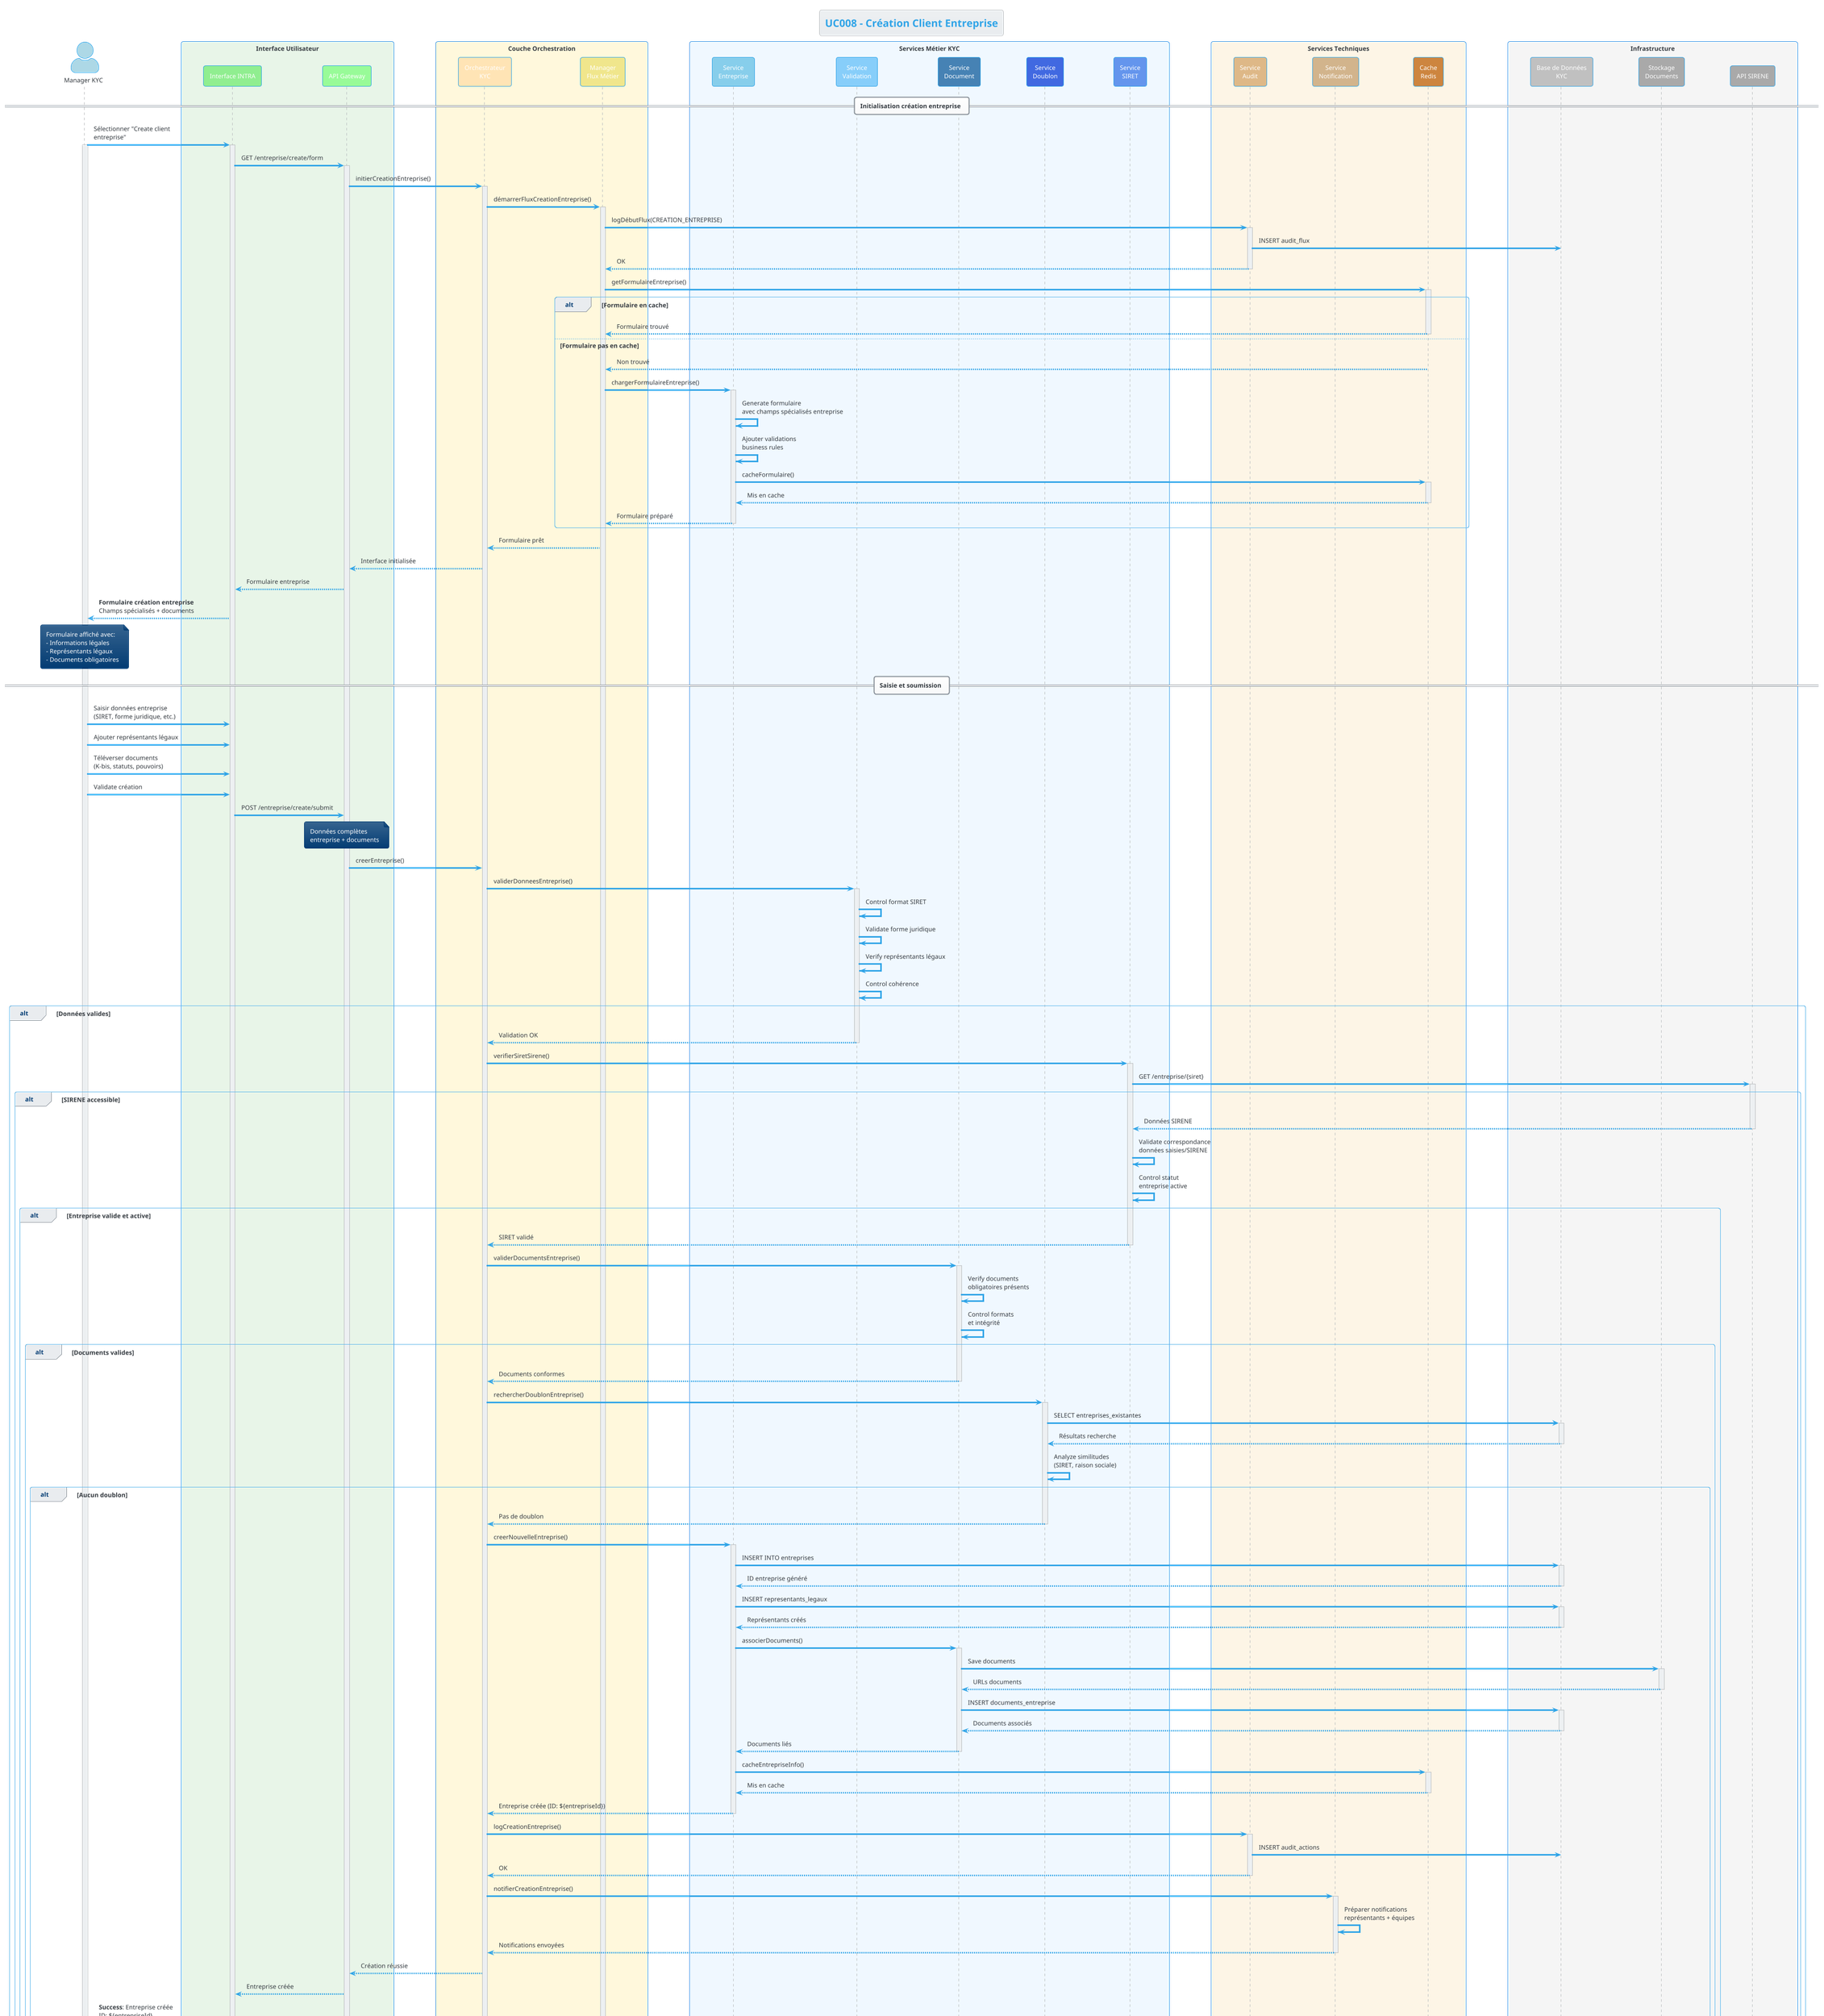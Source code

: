 @startuml UC008
!theme cerulean

title UC008 - Création Client Entreprise
skinparam actorStyle awesome
skinparam sequenceBoxBorderColor #1E88E5
skinparam participantBackgroundColor #E3F2FD
skinparam lifeline {
    BackgroundColor #BBDEFB
}

' Acteurs externes
actor "Manager KYC" as Manager #LightBlue

' Couche présentation
box "Interface Utilisateur" #E8F5E8
    participant "Interface INTRA" as WebUI #90EE90
    participant "API Gateway" as Gateway #98FB98
end box

' Couche orchestration
box "Couche Orchestration" #FFF8DC
    participant "Orchestrateur\nKYC" as Orchestrator #FFE4B5
    participant "Manager\nFlux Métier" as FluxManager #F0E68C
end box

' Services métier
box "Services Métier KYC" #F0F8FF
    participant "Service\nEntreprise" as EntrepriseService #87CEEB
    participant "Service\nValidation" as ValidationService #87CEFA
    participant "Service\nDocument" as DocumentService #4682B4
    participant "Service\nDoublon" as DoublonService #4169E1
    participant "Service\nSIRET" as SiretService #6495ED
end box

' Services techniques
box "Services Techniques" #FDF5E6
    participant "Service\nAudit" as AuditService #DEB887
    participant "Service\nNotification" as NotificationService #D2B48C
    participant "Cache\nRedis" as CacheService #CD853F
end box

' Infrastructure
box "Infrastructure" #F5F5F5
    participant "Base de Données\nKYC" as DB #C0C0C0
    participant "Stockage\nDocuments" as Storage #A9A9A9
    participant "API SIRENE" as APISirene #A9A9A9
end box

== Initialisation création entreprise ==

Manager -> WebUI : Sélectionner "Create client\nentreprise"
activate Manager
activate WebUI

WebUI -> Gateway : GET /entreprise/create/form
activate Gateway

Gateway -> Orchestrator : initierCreationEntreprise()
activate Orchestrator

Orchestrator -> FluxManager : démarrerFluxCreationEntreprise()
activate FluxManager

FluxManager -> AuditService : logDébutFlux(CREATION_ENTREPRISE)
activate AuditService
AuditService -> DB : INSERT audit_flux
AuditService --> FluxManager : OK
deactivate AuditService

' Récupération formulaire
FluxManager -> CacheService : getFormulaireEntreprise()
activate CacheService

alt Formulaire en cache
    CacheService --> FluxManager : Formulaire trouvé
    deactivate CacheService
    
else Formulaire pas en cache
    CacheService --> FluxManager : Non trouvé
    deactivate CacheService
    
    FluxManager -> EntrepriseService : chargerFormulaireEntreprise()
    activate EntrepriseService
    
    EntrepriseService -> EntrepriseService : Generate formulaire\navec champs spécialisés entreprise
    EntrepriseService -> EntrepriseService : Ajouter validations\nbusiness rules
    
    EntrepriseService -> CacheService : cacheFormulaire()
    activate CacheService
    CacheService --> EntrepriseService : Mis en cache
    deactivate CacheService
    
    EntrepriseService --> FluxManager : Formulaire préparé
    deactivate EntrepriseService
end

FluxManager --> Orchestrator : Formulaire prêt
Orchestrator --> Gateway : Interface initialisée
Gateway --> WebUI : Formulaire entreprise
WebUI --> Manager : **Formulaire création entreprise**\nChamps spécialisés + documents

note over Manager : Formulaire affiché avec:\n- Informations légales\n- Représentants légaux\n- Documents obligatoires

== Saisie et soumission ==

Manager -> WebUI : Saisir données entreprise\n(SIRET, forme juridique, etc.)
Manager -> WebUI : Ajouter représentants légaux
Manager -> WebUI : Téléverser documents\n(K-bis, statuts, pouvoirs)
Manager -> WebUI : Validate création

WebUI -> Gateway : POST /entreprise/create/submit
note over Gateway : Données complètes\nentreprise + documents

Gateway -> Orchestrator : creerEntreprise()

' Validation initiale des données
Orchestrator -> ValidationService : validerDonneesEntreprise()
activate ValidationService

ValidationService -> ValidationService : Control format SIRET
ValidationService -> ValidationService : Validate forme juridique
ValidationService -> ValidationService : Verify représentants légaux
ValidationService -> ValidationService : Control cohérence

alt Données valides
    ValidationService --> Orchestrator : Validation OK
    deactivate ValidationService
    
    ' Vérification SIRET via API SIRENE
    Orchestrator -> SiretService : verifierSiretSirene()
    activate SiretService
    
    SiretService -> APISirene : GET /entreprise/{siret}
    activate APISirene
    
    alt SIRENE accessible
        APISirene --> SiretService : Données SIRENE
        deactivate APISirene
        
        SiretService -> SiretService : Validate correspondance\ndonnées saisies/SIRENE
        SiretService -> SiretService : Control statut\nentreprise active
        
        alt Entreprise valide et active
            SiretService --> Orchestrator : SIRET validé
            deactivate SiretService
            
            ' Validation des documents
            Orchestrator -> DocumentService : validerDocumentsEntreprise()
            activate DocumentService
            
            DocumentService -> DocumentService : Verify documents\nobligatoires présents
            DocumentService -> DocumentService : Control formats\net intégrité
            
            alt Documents valides
                DocumentService --> Orchestrator : Documents conformes
                deactivate DocumentService
                
                ' Vérification doublons
                Orchestrator -> DoublonService : rechercherDoublonEntreprise()
                activate DoublonService
                
                DoublonService -> DB : SELECT entreprises_existantes
                activate DB
                DB --> DoublonService : Résultats recherche
                deactivate DB
                
                DoublonService -> DoublonService : Analyze similitudes\n(SIRET, raison sociale)
                
                alt Aucun doublon
                    DoublonService --> Orchestrator : Pas de doublon
                    deactivate DoublonService
                    
                    ' Création de l'entreprise
                    Orchestrator -> EntrepriseService : creerNouvelleEntreprise()
                    activate EntrepriseService
                    
                    EntrepriseService -> DB : INSERT INTO entreprises
                    activate DB
                    DB --> EntrepriseService : ID entreprise généré
                    deactivate DB
                    
                    EntrepriseService -> DB : INSERT representants_legaux
                    activate DB
                    DB --> EntrepriseService : Représentants créés
                    deactivate DB
                    
                    EntrepriseService -> DocumentService : associerDocuments()
                    activate DocumentService
                    
                    DocumentService -> Storage : Save documents
                    activate Storage
                    Storage --> DocumentService : URLs documents
                    deactivate Storage
                    
                    DocumentService -> DB : INSERT documents_entreprise
                    activate DB
                    DB --> DocumentService : Documents associés
                    deactivate DB
                    
                    DocumentService --> EntrepriseService : Documents liés
                    deactivate DocumentService
                    
                    EntrepriseService -> CacheService : cacheEntrepriseInfo()
                    activate CacheService
                    CacheService --> EntrepriseService : Mis en cache
                    deactivate CacheService
                    
                    EntrepriseService --> Orchestrator : Entreprise créée (ID: ${entrepriseId})
                    deactivate EntrepriseService
                    
                    ' Audit et notification
                    Orchestrator -> AuditService : logCreationEntreprise()
                    activate AuditService
                    AuditService -> DB : INSERT audit_actions
                    AuditService --> Orchestrator : OK
                    deactivate AuditService
                    
                    Orchestrator -> NotificationService : notifierCreationEntreprise()
                    activate NotificationService
                    NotificationService -> NotificationService : Préparer notifications\nreprésentants + équipes
                    NotificationService --> Orchestrator : Notifications envoyées
                    deactivate NotificationService
                    
                    Orchestrator --> Gateway : Création réussie
                    Gateway --> WebUI : Entreprise créée
                    WebUI --> Manager : **Success**: Entreprise créée\nID: ${entrepriseId}
                    
                    note over Manager : Entreprise créée avec succès\nDocuments associés\nNotifications envoyées
                    
                else Doublon détecté
                    DoublonService --> Orchestrator : Entreprise existe
                    deactivate DoublonService
                    
                    Orchestrator -> AuditService : logTentativeDoublon()
                    activate AuditService
                    AuditService -> DB : INSERT audit_anomalies
                    AuditService --> Orchestrator : OK
                    deactivate AuditService
                    
                    Orchestrator --> Gateway : Doublon détecté
                    Gateway --> WebUI : Entreprise existante
                    WebUI --> Manager : **Error**: Entreprise déjà\nenregistrée avec ce SIRET
                end
                
            else Documents invalides ou corrompus
                DocumentService --> Orchestrator : Documents non conformes
                deactivate DocumentService
                
                Orchestrator -> AuditService : logErrorDocuments()
                activate AuditService
                AuditService -> DB : INSERT audit_erreurs
                AuditService --> Orchestrator : OK
                deactivate AuditService
                
                Orchestrator --> Gateway : Error documents
                Gateway --> WebUI : Documents invalides
                WebUI --> Manager : **Error**: Documents corrompus\nou manquants - Corriger
            end
            
        else Entreprise inactive ou invalide
            SiretService --> Orchestrator : SIRET invalide
            deactivate SiretService
            
            Orchestrator -> AuditService : logSiretInvalide()
            activate AuditService
            AuditService -> DB : INSERT audit_erreurs
            AuditService --> Orchestrator : OK
            deactivate AuditService
            
            Orchestrator --> Gateway : SIRET invalide
            Gateway --> WebUI : Entreprise inactive
            WebUI --> Manager : **Error**: Entreprise inactive\nou SIRET invalide
        end
        
    else SIRENE indisponible
        APISirene --> SiretService : Service indisponible
        deactivate APISirene
        
        SiretService -> AuditService : logErrorSirene()
        activate AuditService
        AuditService -> DB : INSERT audit_erreurs
        AuditService --> SiretService : OK
        deactivate AuditService
        
        SiretService --> Orchestrator : Vérification impossible
        deactivate SiretService
        
        Orchestrator --> Gateway : Service SIRENE indisponible
        Gateway --> WebUI : Vérification SIRET impossible
        WebUI --> Manager : **Attention**: Service SIRENE\nindisponible - Vérification manuelle requise
    end
    
else Données invalides
    ValidationService --> Orchestrator : Données incorrectes
    deactivate ValidationService
    
    Orchestrator -> AuditService : logErrorValidation()
    activate AuditService
    AuditService -> DB : INSERT audit_erreurs
    AuditService --> Orchestrator : OK
    deactivate AuditService
    
    Orchestrator --> Gateway : Error validation
    Gateway --> WebUI : Données non conformes
    WebUI --> Manager : **Error**: Données incorrectes\nCorrections requises
end

== Finalisation ==

Orchestrator -> FluxManager : terminerFluxCreationEntreprise()
FluxManager -> AuditService : logFinFlux()
activate AuditService
AuditService -> DB : UPDATE audit_flux
AuditService --> FluxManager : OK
deactivate AuditService

FluxManager --> Orchestrator : Flux terminé
deactivate FluxManager
deactivate Orchestrator

deactivate Gateway
deactivate WebUI
deactivate Manager

note over DB : Création entreprise tracée\navec vérifications SIRENE\net validation documents

@enduml
